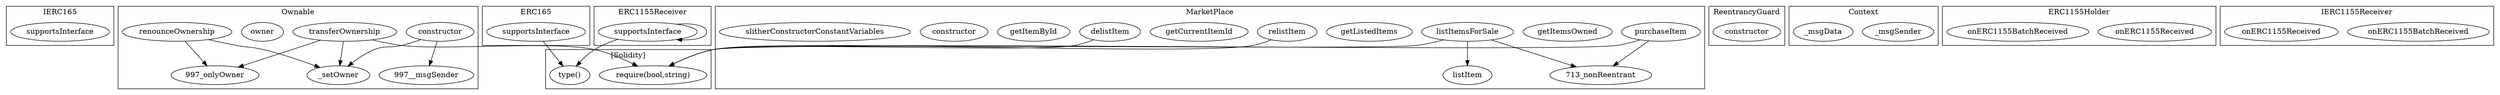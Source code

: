 strict digraph {
subgraph cluster_2812_IERC165 {
label = "IERC165"
"2812_supportsInterface" [label="supportsInterface"]
}subgraph cluster_997_Ownable {
label = "Ownable"
"997_renounceOwnership" [label="renounceOwnership"]
"997_constructor" [label="constructor"]
"997_owner" [label="owner"]
"997_transferOwnership" [label="transferOwnership"]
"997__setOwner" [label="_setOwner"]
"997_transferOwnership" -> "997_onlyOwner"
"997_constructor" -> "997__setOwner"
"997_renounceOwnership" -> "997_onlyOwner"
"997_constructor" -> "997__msgSender"
"997_renounceOwnership" -> "997__setOwner"
"997_transferOwnership" -> "997__setOwner"
}subgraph cluster_713_MarketPlace {
label = "MarketPlace"
"713_relistItem" [label="relistItem"]
"713_getItemsOwned" [label="getItemsOwned"]
"713_purchaseItem" [label="purchaseItem"]
"713_getListedItems" [label="getListedItems"]
"713_delistItem" [label="delistItem"]
"713_getCurrentItemId" [label="getCurrentItemId"]
"713_listItemsForSale" [label="listItemsForSale"]
"713_getItemById" [label="getItemById"]
"713_constructor" [label="constructor"]
"713_listItem" [label="listItem"]
"713_slitherConstructorConstantVariables" [label="slitherConstructorConstantVariables"]
"713_listItemsForSale" -> "713_nonReentrant"
"713_listItemsForSale" -> "713_listItem"
"713_purchaseItem" -> "713_nonReentrant"
}subgraph cluster_1037_ReentrancyGuard {
label = "ReentrancyGuard"
"1037_constructor" [label="constructor"]
}subgraph cluster_2766_ERC165 {
label = "ERC165"
"2766_supportsInterface" [label="supportsInterface"]
}subgraph cluster_2800_ERC1155Receiver {
label = "ERC1155Receiver"
"2800_supportsInterface" [label="supportsInterface"]
"2800_supportsInterface" -> "2800_supportsInterface"
}subgraph cluster_2268_Context {
label = "Context"
"2268__msgSender" [label="_msgSender"]
"2268__msgData" [label="_msgData"]
}subgraph cluster_2173_ERC1155Holder {
label = "ERC1155Holder"
"2173_onERC1155Received" [label="onERC1155Received"]
"2173_onERC1155BatchReceived" [label="onERC1155BatchReceived"]
}subgraph cluster_2431_IERC1155Receiver {
label = "IERC1155Receiver"
"2431_onERC1155BatchReceived" [label="onERC1155BatchReceived"]
"2431_onERC1155Received" [label="onERC1155Received"]
}subgraph cluster_solidity {
label = "[Solidity]"
"type()" 
"require(bool,string)" 
"2800_supportsInterface" -> "type()"
"713_purchaseItem" -> "require(bool,string)"
"997_transferOwnership" -> "require(bool,string)"
"2766_supportsInterface" -> "type()"
"713_listItemsForSale" -> "require(bool,string)"
"713_relistItem" -> "require(bool,string)"
"713_delistItem" -> "require(bool,string)"
}
}